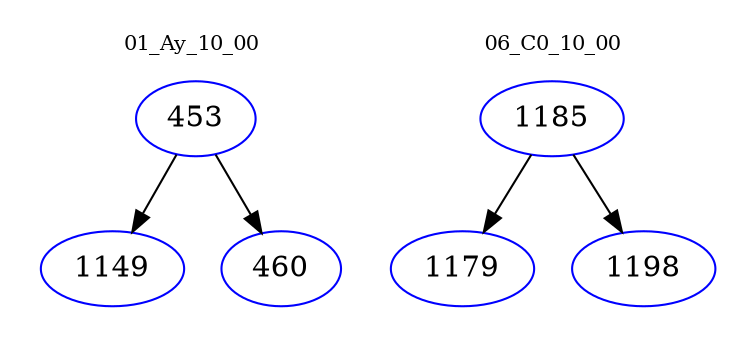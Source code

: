 digraph{
subgraph cluster_0 {
color = white
label = "01_Ay_10_00";
fontsize=10;
T0_453 [label="453", color="blue"]
T0_453 -> T0_1149 [color="black"]
T0_1149 [label="1149", color="blue"]
T0_453 -> T0_460 [color="black"]
T0_460 [label="460", color="blue"]
}
subgraph cluster_1 {
color = white
label = "06_C0_10_00";
fontsize=10;
T1_1185 [label="1185", color="blue"]
T1_1185 -> T1_1179 [color="black"]
T1_1179 [label="1179", color="blue"]
T1_1185 -> T1_1198 [color="black"]
T1_1198 [label="1198", color="blue"]
}
}
